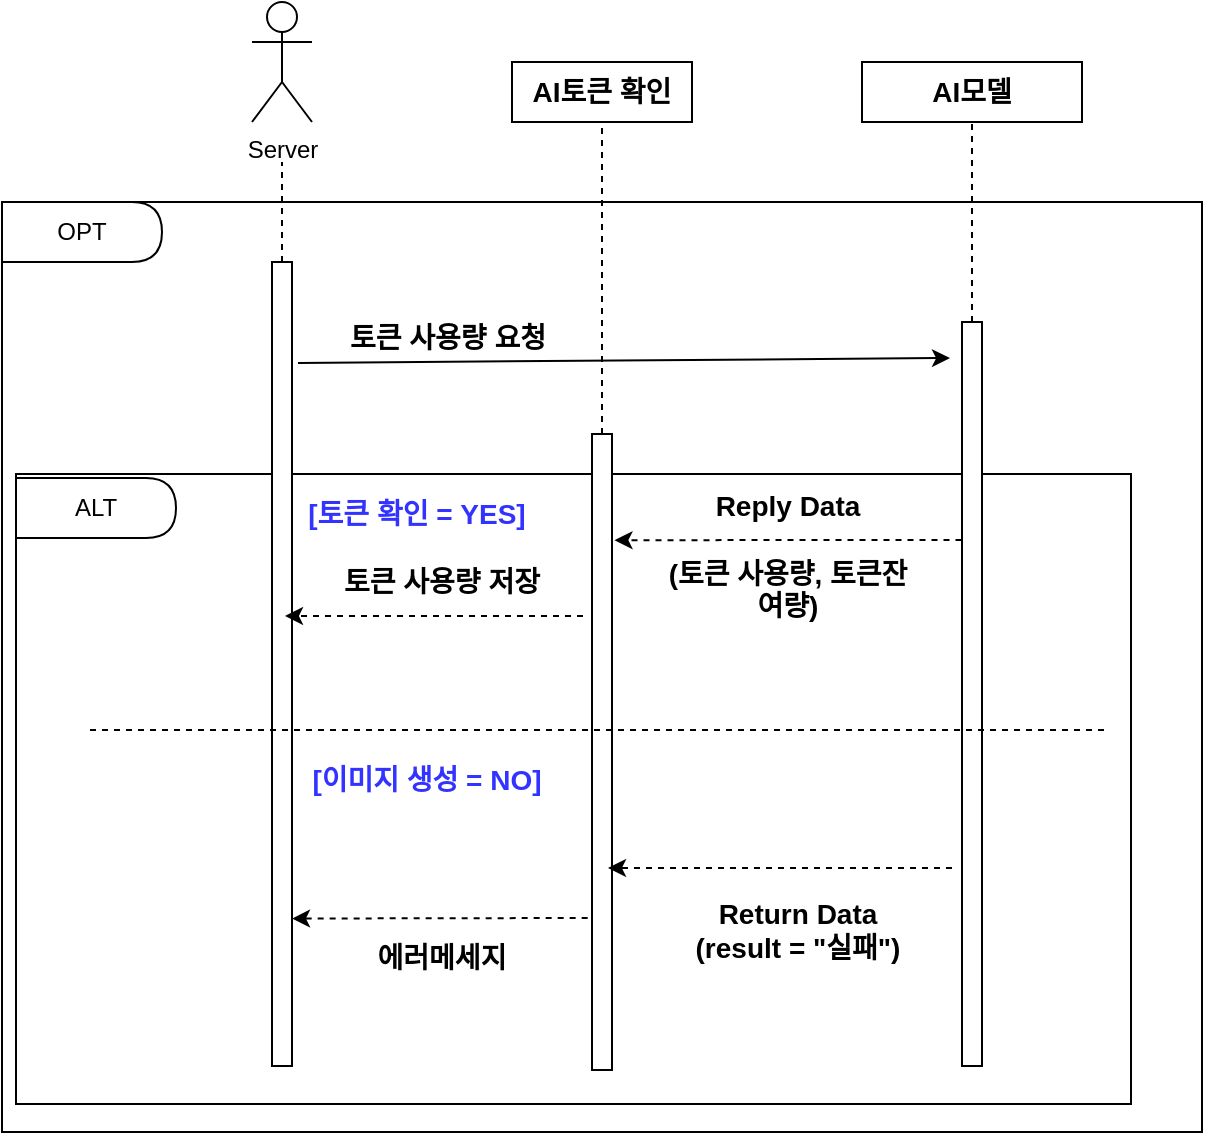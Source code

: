 <mxfile version="24.9.2">
  <diagram name="페이지-1" id="x3CDRDTqpfboEJPPk2nD">
    <mxGraphModel dx="1221" dy="2017" grid="0" gridSize="10" guides="1" tooltips="1" connect="1" arrows="1" fold="1" page="0" pageScale="1" pageWidth="827" pageHeight="1169" background="#ffffff" math="0" shadow="0">
      <root>
        <mxCell id="0" />
        <mxCell id="1" parent="0" />
        <mxCell id="Gps59GTh8-qC3CWiLmwc-34" value="Server" style="shape=umlActor;verticalLabelPosition=bottom;verticalAlign=top;html=1;outlineConnect=0;" vertex="1" parent="1">
          <mxGeometry x="205" y="-1100" width="30" height="60" as="geometry" />
        </mxCell>
        <mxCell id="Gps59GTh8-qC3CWiLmwc-35" value="" style="rounded=0;whiteSpace=wrap;html=1;" vertex="1" parent="1">
          <mxGeometry x="80" y="-1000" width="600" height="465" as="geometry" />
        </mxCell>
        <mxCell id="Gps59GTh8-qC3CWiLmwc-36" value="" style="rounded=0;whiteSpace=wrap;html=1;" vertex="1" parent="1">
          <mxGeometry x="87" y="-864" width="557.5" height="315" as="geometry" />
        </mxCell>
        <mxCell id="Gps59GTh8-qC3CWiLmwc-37" value="" style="rounded=0;whiteSpace=wrap;html=1;" vertex="1" parent="1">
          <mxGeometry x="215" y="-970" width="10" height="402" as="geometry" />
        </mxCell>
        <mxCell id="Gps59GTh8-qC3CWiLmwc-38" value="" style="rounded=0;whiteSpace=wrap;html=1;" vertex="1" parent="1">
          <mxGeometry x="375" y="-884" width="10" height="318" as="geometry" />
        </mxCell>
        <mxCell id="Gps59GTh8-qC3CWiLmwc-39" value="" style="rounded=0;whiteSpace=wrap;html=1;" vertex="1" parent="1">
          <mxGeometry x="560" y="-940" width="10" height="372" as="geometry" />
        </mxCell>
        <mxCell id="Gps59GTh8-qC3CWiLmwc-40" value="&lt;span style=&quot;font-size: 14px;&quot;&gt;&lt;b&gt;AI토큰 확인&lt;/b&gt;&lt;/span&gt;" style="rounded=0;whiteSpace=wrap;html=1;" vertex="1" parent="1">
          <mxGeometry x="335" y="-1070" width="90" height="30" as="geometry" />
        </mxCell>
        <mxCell id="Gps59GTh8-qC3CWiLmwc-41" value="" style="endArrow=none;dashed=1;html=1;rounded=0;entryX=0.5;entryY=1;entryDx=0;entryDy=0;exitX=0.5;exitY=0;exitDx=0;exitDy=0;" edge="1" parent="1" source="Gps59GTh8-qC3CWiLmwc-38" target="Gps59GTh8-qC3CWiLmwc-40">
          <mxGeometry width="50" height="50" relative="1" as="geometry">
            <mxPoint x="550" y="-800" as="sourcePoint" />
            <mxPoint x="600" y="-850" as="targetPoint" />
          </mxGeometry>
        </mxCell>
        <mxCell id="Gps59GTh8-qC3CWiLmwc-42" value="" style="endArrow=none;dashed=1;html=1;rounded=0;" edge="1" parent="1" source="Gps59GTh8-qC3CWiLmwc-37">
          <mxGeometry width="50" height="50" relative="1" as="geometry">
            <mxPoint x="550" y="-800" as="sourcePoint" />
            <mxPoint x="220" y="-1020" as="targetPoint" />
          </mxGeometry>
        </mxCell>
        <mxCell id="Gps59GTh8-qC3CWiLmwc-43" value="&lt;span style=&quot;font-size: 14px;&quot;&gt;&lt;b&gt;AI모델&lt;/b&gt;&lt;/span&gt;" style="rounded=0;whiteSpace=wrap;html=1;" vertex="1" parent="1">
          <mxGeometry x="510" y="-1070" width="110" height="30" as="geometry" />
        </mxCell>
        <mxCell id="Gps59GTh8-qC3CWiLmwc-44" value="" style="endArrow=none;dashed=1;html=1;rounded=0;entryX=0.5;entryY=1;entryDx=0;entryDy=0;exitX=0.5;exitY=0;exitDx=0;exitDy=0;" edge="1" parent="1" source="Gps59GTh8-qC3CWiLmwc-39" target="Gps59GTh8-qC3CWiLmwc-43">
          <mxGeometry width="50" height="50" relative="1" as="geometry">
            <mxPoint x="550" y="-800" as="sourcePoint" />
            <mxPoint x="600" y="-850" as="targetPoint" />
          </mxGeometry>
        </mxCell>
        <mxCell id="Gps59GTh8-qC3CWiLmwc-45" value="" style="endArrow=classic;html=1;rounded=0;exitX=1.2;exitY=0.152;exitDx=0;exitDy=0;exitPerimeter=0;" edge="1" parent="1">
          <mxGeometry width="50" height="50" relative="1" as="geometry">
            <mxPoint x="228" y="-919.52" as="sourcePoint" />
            <mxPoint x="554" y="-922" as="targetPoint" />
          </mxGeometry>
        </mxCell>
        <mxCell id="Gps59GTh8-qC3CWiLmwc-46" value="&lt;span style=&quot;font-size: 14px;&quot;&gt;&lt;b&gt;토큰 사용량 요청&lt;/b&gt;&lt;/span&gt;" style="text;html=1;align=center;verticalAlign=middle;whiteSpace=wrap;rounded=0;" vertex="1" parent="1">
          <mxGeometry x="231" y="-947" width="144" height="30" as="geometry" />
        </mxCell>
        <mxCell id="Gps59GTh8-qC3CWiLmwc-47" value="" style="endArrow=classic;html=1;rounded=0;exitX=-0.112;exitY=0.667;exitDx=0;exitDy=0;exitPerimeter=0;entryX=1.039;entryY=0.618;entryDx=0;entryDy=0;entryPerimeter=0;dashed=1;" edge="1" parent="1">
          <mxGeometry width="50" height="50" relative="1" as="geometry">
            <mxPoint x="559.75" y="-831" as="sourcePoint" />
            <mxPoint x="386.26" y="-830.91" as="targetPoint" />
          </mxGeometry>
        </mxCell>
        <mxCell id="Gps59GTh8-qC3CWiLmwc-48" value="&lt;b&gt;&lt;font style=&quot;font-size: 14px;&quot;&gt;Reply Data&lt;/font&gt;&lt;/b&gt;&lt;div&gt;&lt;b&gt;&lt;font style=&quot;font-size: 14px;&quot;&gt;&lt;br&gt;&lt;/font&gt;&lt;/b&gt;&lt;/div&gt;&lt;div&gt;&lt;font style=&quot;font-size: 14px;&quot;&gt;&lt;b&gt;(토큰 사용량, 토큰잔여량)&lt;/b&gt;&lt;/font&gt;&lt;/div&gt;" style="text;html=1;align=center;verticalAlign=middle;whiteSpace=wrap;rounded=0;" vertex="1" parent="1">
          <mxGeometry x="408.01" y="-838" width="130" height="30" as="geometry" />
        </mxCell>
        <mxCell id="Gps59GTh8-qC3CWiLmwc-49" value="" style="endArrow=classic;html=1;rounded=0;exitX=-0.112;exitY=0.667;exitDx=0;exitDy=0;exitPerimeter=0;entryX=1.054;entryY=0.966;entryDx=0;entryDy=0;entryPerimeter=0;dashed=1;" edge="1" parent="1">
          <mxGeometry width="50" height="50" relative="1" as="geometry">
            <mxPoint x="370.5" y="-793" as="sourcePoint" />
            <mxPoint x="221.5" y="-793" as="targetPoint" />
          </mxGeometry>
        </mxCell>
        <mxCell id="Gps59GTh8-qC3CWiLmwc-50" value="&lt;span style=&quot;font-size: 14px;&quot;&gt;&lt;b&gt;토큰 사용량 저장&lt;/b&gt;&lt;/span&gt;" style="text;html=1;align=center;verticalAlign=middle;whiteSpace=wrap;rounded=0;" vertex="1" parent="1">
          <mxGeometry x="235" y="-825" width="130" height="30" as="geometry" />
        </mxCell>
        <mxCell id="Gps59GTh8-qC3CWiLmwc-51" value="OPT&lt;span style=&quot;color: rgba(0, 0, 0, 0); font-family: monospace; font-size: 0px; text-align: start; text-wrap: nowrap;&quot;&gt;%3CmxGraphModel%3E%3Croot%3E%3CmxCell%20id%3D%220%22%2F%3E%3CmxCell%20id%3D%221%22%20parent%3D%220%22%2F%3E%3CmxCell%20id%3D%222%22%20value%3D%22%ED%9A%8C%EC%9B%90%EA%B0%80%EC%9E%85%20%EC%9A%94%EC%B2%AD%26lt%3Bdiv%26gt%3B(ID%2C%20%EB%B9%84%EB%B0%80%EB%B2%88%ED%98%B8%2C%20%EB%8B%89%EB%84%A4%EC%9E%84%2C%20%EC%9D%B4%EB%A6%84%2C%20%EC%84%B1%EB%B3%84%2C%20%EC%9D%B4%EB%A9%94%EC%9D%BC)%26lt%3B%2Fdiv%26gt%3B%22%20style%3D%22text%3Bhtml%3D1%3Balign%3Dcenter%3BverticalAlign%3Dmiddle%3BwhiteSpace%3Dwrap%3Brounded%3D0%3B%22%20vertex%3D%221%22%20parent%3D%221%22%3E%3CmxGeometry%20x%3D%22235%22%20y%3D%22-820%22%20width%3D%22125%22%20height%3D%2230%22%20as%3D%22geometry%22%2F%3E%3C%2FmxCell%3E%3C%2Froot%3E%3C%2FmxGraphModel%3E&lt;/span&gt;" style="shape=delay;whiteSpace=wrap;html=1;" vertex="1" parent="1">
          <mxGeometry x="80" y="-1000" width="80" height="30" as="geometry" />
        </mxCell>
        <mxCell id="Gps59GTh8-qC3CWiLmwc-52" value="ALT" style="shape=delay;whiteSpace=wrap;html=1;" vertex="1" parent="1">
          <mxGeometry x="87" y="-862" width="80" height="30" as="geometry" />
        </mxCell>
        <mxCell id="Gps59GTh8-qC3CWiLmwc-53" value="&lt;b style=&quot;&quot;&gt;&lt;font style=&quot;font-size: 14px;&quot;&gt;[토큰 확인 = YES]&lt;/font&gt;&lt;/b&gt;" style="text;html=1;align=center;verticalAlign=middle;whiteSpace=wrap;rounded=0;fontColor=#3333FF;" vertex="1" parent="1">
          <mxGeometry x="215" y="-859" width="145" height="30" as="geometry" />
        </mxCell>
        <mxCell id="Gps59GTh8-qC3CWiLmwc-54" value="" style="endArrow=none;dashed=1;html=1;rounded=0;" edge="1" parent="1">
          <mxGeometry width="50" height="50" relative="1" as="geometry">
            <mxPoint x="631" y="-736" as="sourcePoint" />
            <mxPoint x="121" y="-736" as="targetPoint" />
          </mxGeometry>
        </mxCell>
        <mxCell id="Gps59GTh8-qC3CWiLmwc-78" value="&lt;b&gt;&lt;font style=&quot;font-size: 14px;&quot;&gt;Return Data&lt;/font&gt;&lt;/b&gt;&lt;div&gt;&lt;b&gt;&lt;font style=&quot;font-size: 14px;&quot;&gt;(result = &quot;실패&quot;)&lt;/font&gt;&lt;/b&gt;&lt;/div&gt;" style="text;html=1;align=center;verticalAlign=middle;whiteSpace=wrap;rounded=0;" vertex="1" parent="1">
          <mxGeometry x="416" y="-651" width="123.99" height="30" as="geometry" />
        </mxCell>
        <mxCell id="Gps59GTh8-qC3CWiLmwc-79" value="" style="endArrow=classic;html=1;rounded=0;dashed=1;entryX=0.857;entryY=0.531;entryDx=0;entryDy=0;entryPerimeter=0;" edge="1" parent="1">
          <mxGeometry width="50" height="50" relative="1" as="geometry">
            <mxPoint x="555" y="-667" as="sourcePoint" />
            <mxPoint x="383" y="-667" as="targetPoint" />
          </mxGeometry>
        </mxCell>
        <mxCell id="Gps59GTh8-qC3CWiLmwc-80" value="" style="endArrow=classic;html=1;rounded=0;dashed=1;entryX=0.857;entryY=0.531;entryDx=0;entryDy=0;entryPerimeter=0;exitX=-0.067;exitY=0.864;exitDx=0;exitDy=0;exitPerimeter=0;" edge="1" parent="1">
          <mxGeometry width="50" height="50" relative="1" as="geometry">
            <mxPoint x="372.83" y="-642.004" as="sourcePoint" />
            <mxPoint x="225" y="-641.74" as="targetPoint" />
          </mxGeometry>
        </mxCell>
        <mxCell id="Gps59GTh8-qC3CWiLmwc-81" value="&lt;b style=&quot;&quot;&gt;&lt;font style=&quot;font-size: 14px;&quot;&gt;[이미지 생성 = NO]&lt;/font&gt;&lt;/b&gt;" style="text;html=1;align=center;verticalAlign=middle;whiteSpace=wrap;rounded=0;fontColor=#3333FF;" vertex="1" parent="1">
          <mxGeometry x="220" y="-726" width="145" height="30" as="geometry" />
        </mxCell>
        <mxCell id="Gps59GTh8-qC3CWiLmwc-82" value="&lt;span style=&quot;font-size: 14px;&quot;&gt;&lt;b&gt;에러메세지&lt;/b&gt;&lt;/span&gt;" style="text;html=1;align=center;verticalAlign=middle;whiteSpace=wrap;rounded=0;" vertex="1" parent="1">
          <mxGeometry x="238.01" y="-637" width="123.99" height="30" as="geometry" />
        </mxCell>
      </root>
    </mxGraphModel>
  </diagram>
</mxfile>
